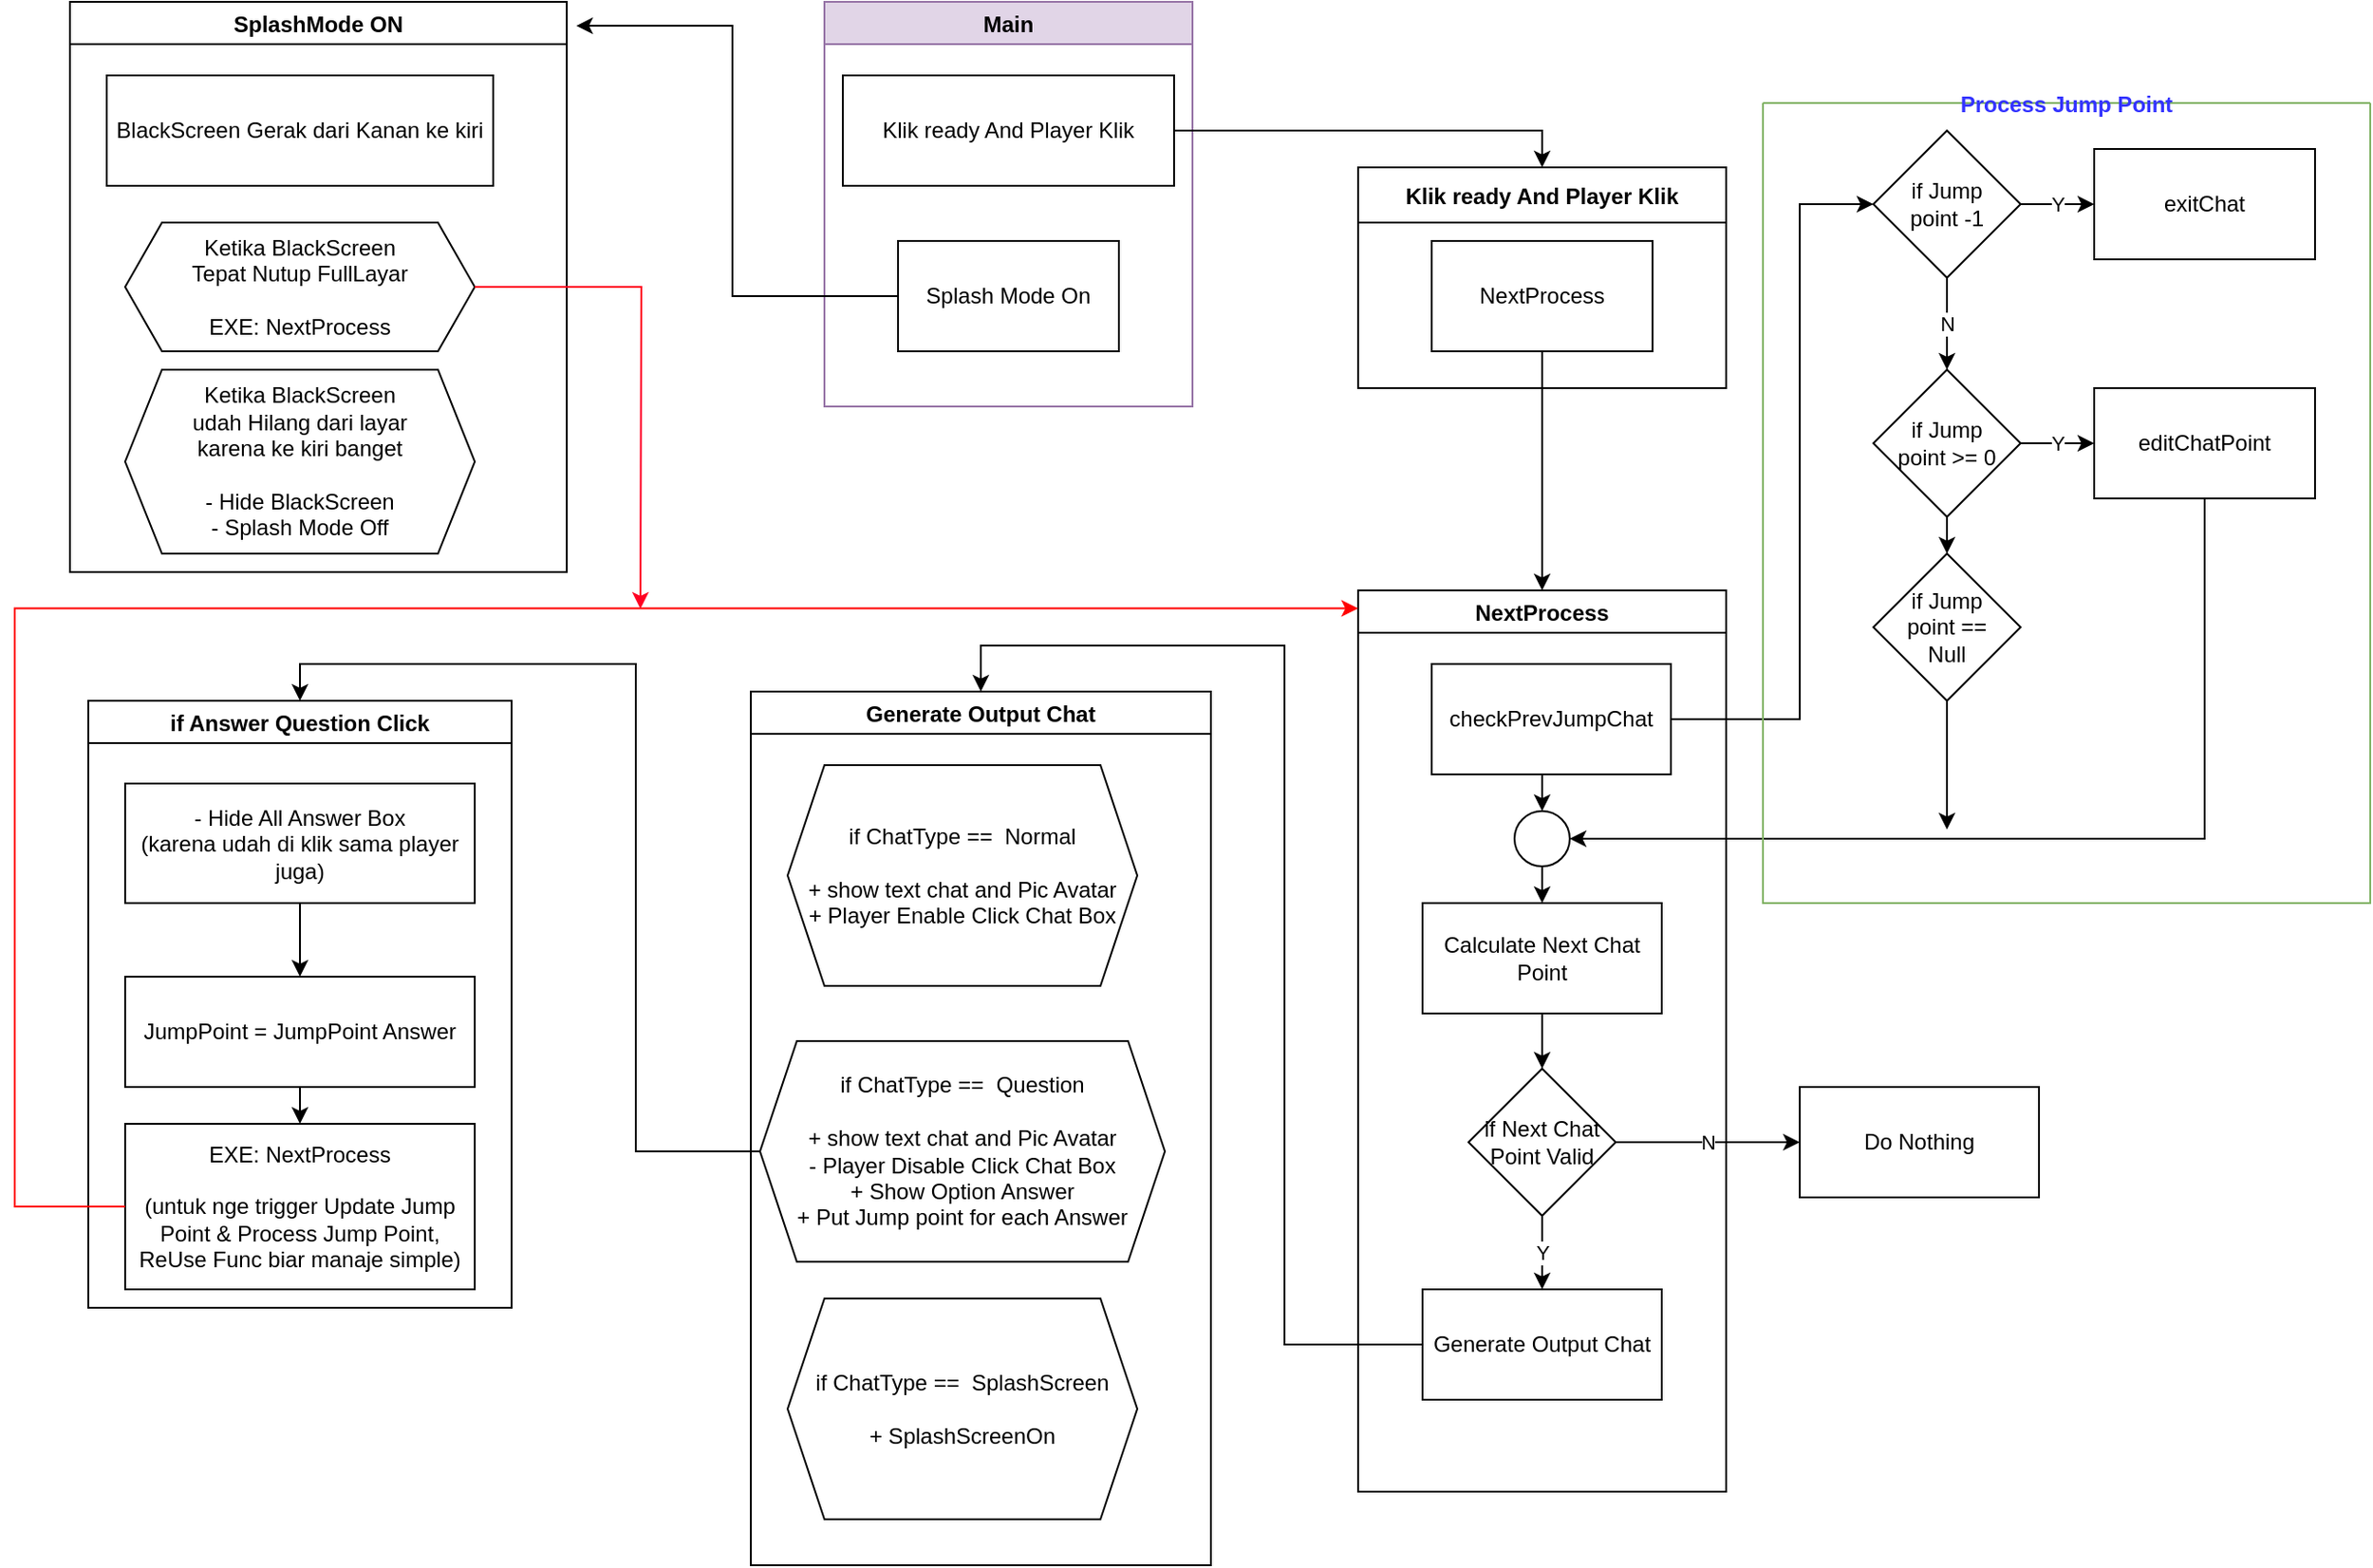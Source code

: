 <mxfile version="15.0.3" type="github">
  <diagram id="C5RBs43oDa-KdzZeNtuy" name="Page-1">
    <mxGraphModel dx="1973" dy="779" grid="1" gridSize="10" guides="1" tooltips="1" connect="1" arrows="1" fold="1" page="1" pageScale="1" pageWidth="827" pageHeight="1169" math="0" shadow="0">
      <root>
        <mxCell id="WIyWlLk6GJQsqaUBKTNV-0" />
        <mxCell id="WIyWlLk6GJQsqaUBKTNV-1" parent="WIyWlLk6GJQsqaUBKTNV-0" />
        <mxCell id="CT8sEvGk3rI5cgj4gR0R-0" value="Main" style="swimlane;fillColor=#e1d5e7;strokeColor=#9673a6;" vertex="1" parent="WIyWlLk6GJQsqaUBKTNV-1">
          <mxGeometry x="70" y="10" width="200" height="220" as="geometry" />
        </mxCell>
        <mxCell id="CT8sEvGk3rI5cgj4gR0R-1" value="Klik ready And Player Klik" style="rounded=0;whiteSpace=wrap;html=1;" vertex="1" parent="CT8sEvGk3rI5cgj4gR0R-0">
          <mxGeometry x="10" y="40" width="180" height="60" as="geometry" />
        </mxCell>
        <mxCell id="CT8sEvGk3rI5cgj4gR0R-2" value="Splash Mode On" style="rounded=0;whiteSpace=wrap;html=1;" vertex="1" parent="CT8sEvGk3rI5cgj4gR0R-0">
          <mxGeometry x="40" y="130" width="120" height="60" as="geometry" />
        </mxCell>
        <mxCell id="CT8sEvGk3rI5cgj4gR0R-3" value="&#xa;Klik ready And Player Klik&#xa;" style="swimlane;startSize=30;" vertex="1" parent="WIyWlLk6GJQsqaUBKTNV-1">
          <mxGeometry x="360" y="100" width="200" height="120" as="geometry" />
        </mxCell>
        <mxCell id="CT8sEvGk3rI5cgj4gR0R-6" value="&lt;div&gt;NextProcess&lt;/div&gt;" style="rounded=0;whiteSpace=wrap;html=1;" vertex="1" parent="CT8sEvGk3rI5cgj4gR0R-3">
          <mxGeometry x="40" y="40" width="120" height="60" as="geometry" />
        </mxCell>
        <mxCell id="CT8sEvGk3rI5cgj4gR0R-4" style="edgeStyle=orthogonalEdgeStyle;rounded=0;orthogonalLoop=1;jettySize=auto;html=1;exitX=1;exitY=0.5;exitDx=0;exitDy=0;entryX=0.5;entryY=0;entryDx=0;entryDy=0;" edge="1" parent="WIyWlLk6GJQsqaUBKTNV-1" source="CT8sEvGk3rI5cgj4gR0R-1" target="CT8sEvGk3rI5cgj4gR0R-3">
          <mxGeometry relative="1" as="geometry" />
        </mxCell>
        <mxCell id="CT8sEvGk3rI5cgj4gR0R-7" value="NextProcess" style="swimlane;" vertex="1" parent="WIyWlLk6GJQsqaUBKTNV-1">
          <mxGeometry x="360" y="330" width="200" height="490" as="geometry" />
        </mxCell>
        <mxCell id="CT8sEvGk3rI5cgj4gR0R-19" style="edgeStyle=orthogonalEdgeStyle;rounded=0;orthogonalLoop=1;jettySize=auto;html=1;exitX=0.5;exitY=1;exitDx=0;exitDy=0;entryX=0.5;entryY=0;entryDx=0;entryDy=0;" edge="1" parent="CT8sEvGk3rI5cgj4gR0R-7" source="CT8sEvGk3rI5cgj4gR0R-8" target="CT8sEvGk3rI5cgj4gR0R-18">
          <mxGeometry relative="1" as="geometry" />
        </mxCell>
        <mxCell id="CT8sEvGk3rI5cgj4gR0R-8" value="checkPrevJumpChat" style="rounded=0;whiteSpace=wrap;html=1;" vertex="1" parent="CT8sEvGk3rI5cgj4gR0R-7">
          <mxGeometry x="40" y="40" width="130" height="60" as="geometry" />
        </mxCell>
        <mxCell id="CT8sEvGk3rI5cgj4gR0R-30" style="edgeStyle=orthogonalEdgeStyle;rounded=0;orthogonalLoop=1;jettySize=auto;html=1;exitX=0.5;exitY=1;exitDx=0;exitDy=0;entryX=0.5;entryY=0;entryDx=0;entryDy=0;" edge="1" parent="CT8sEvGk3rI5cgj4gR0R-7" source="CT8sEvGk3rI5cgj4gR0R-18" target="CT8sEvGk3rI5cgj4gR0R-29">
          <mxGeometry relative="1" as="geometry" />
        </mxCell>
        <mxCell id="CT8sEvGk3rI5cgj4gR0R-18" value="" style="ellipse;whiteSpace=wrap;html=1;aspect=fixed;" vertex="1" parent="CT8sEvGk3rI5cgj4gR0R-7">
          <mxGeometry x="85" y="120" width="30" height="30" as="geometry" />
        </mxCell>
        <mxCell id="CT8sEvGk3rI5cgj4gR0R-32" style="edgeStyle=orthogonalEdgeStyle;rounded=0;orthogonalLoop=1;jettySize=auto;html=1;exitX=0.5;exitY=1;exitDx=0;exitDy=0;entryX=0.5;entryY=0;entryDx=0;entryDy=0;" edge="1" parent="CT8sEvGk3rI5cgj4gR0R-7" source="CT8sEvGk3rI5cgj4gR0R-29" target="CT8sEvGk3rI5cgj4gR0R-31">
          <mxGeometry relative="1" as="geometry" />
        </mxCell>
        <mxCell id="CT8sEvGk3rI5cgj4gR0R-29" value="Calculate Next Chat Point" style="rounded=0;whiteSpace=wrap;html=1;" vertex="1" parent="CT8sEvGk3rI5cgj4gR0R-7">
          <mxGeometry x="35" y="170" width="130" height="60" as="geometry" />
        </mxCell>
        <mxCell id="CT8sEvGk3rI5cgj4gR0R-35" value="Y" style="edgeStyle=orthogonalEdgeStyle;rounded=0;orthogonalLoop=1;jettySize=auto;html=1;exitX=0.5;exitY=1;exitDx=0;exitDy=0;entryX=0.5;entryY=0;entryDx=0;entryDy=0;" edge="1" parent="CT8sEvGk3rI5cgj4gR0R-7" source="CT8sEvGk3rI5cgj4gR0R-31" target="CT8sEvGk3rI5cgj4gR0R-34">
          <mxGeometry relative="1" as="geometry" />
        </mxCell>
        <mxCell id="CT8sEvGk3rI5cgj4gR0R-31" value="if Next Chat Point Valid" style="rhombus;whiteSpace=wrap;html=1;" vertex="1" parent="CT8sEvGk3rI5cgj4gR0R-7">
          <mxGeometry x="60" y="260" width="80" height="80" as="geometry" />
        </mxCell>
        <mxCell id="CT8sEvGk3rI5cgj4gR0R-34" value="Generate Output Chat" style="rounded=0;whiteSpace=wrap;html=1;" vertex="1" parent="CT8sEvGk3rI5cgj4gR0R-7">
          <mxGeometry x="35" y="380" width="130" height="60" as="geometry" />
        </mxCell>
        <mxCell id="CT8sEvGk3rI5cgj4gR0R-10" style="edgeStyle=orthogonalEdgeStyle;rounded=0;orthogonalLoop=1;jettySize=auto;html=1;exitX=0.5;exitY=1;exitDx=0;exitDy=0;" edge="1" parent="WIyWlLk6GJQsqaUBKTNV-1" source="CT8sEvGk3rI5cgj4gR0R-6" target="CT8sEvGk3rI5cgj4gR0R-7">
          <mxGeometry relative="1" as="geometry" />
        </mxCell>
        <mxCell id="CT8sEvGk3rI5cgj4gR0R-14" value="Y" style="edgeStyle=orthogonalEdgeStyle;rounded=0;orthogonalLoop=1;jettySize=auto;html=1;exitX=1;exitY=0.5;exitDx=0;exitDy=0;entryX=0;entryY=0.5;entryDx=0;entryDy=0;" edge="1" parent="WIyWlLk6GJQsqaUBKTNV-1" source="CT8sEvGk3rI5cgj4gR0R-11" target="CT8sEvGk3rI5cgj4gR0R-12">
          <mxGeometry relative="1" as="geometry" />
        </mxCell>
        <mxCell id="CT8sEvGk3rI5cgj4gR0R-17" value="N" style="edgeStyle=orthogonalEdgeStyle;rounded=0;orthogonalLoop=1;jettySize=auto;html=1;exitX=0.5;exitY=1;exitDx=0;exitDy=0;entryX=0.5;entryY=0;entryDx=0;entryDy=0;" edge="1" parent="WIyWlLk6GJQsqaUBKTNV-1" source="CT8sEvGk3rI5cgj4gR0R-11" target="CT8sEvGk3rI5cgj4gR0R-15">
          <mxGeometry relative="1" as="geometry" />
        </mxCell>
        <mxCell id="CT8sEvGk3rI5cgj4gR0R-11" value="&lt;div&gt;if Jump &lt;br&gt;&lt;/div&gt;&lt;div&gt;point -1&lt;/div&gt;" style="rhombus;whiteSpace=wrap;html=1;" vertex="1" parent="WIyWlLk6GJQsqaUBKTNV-1">
          <mxGeometry x="640" y="80" width="80" height="80" as="geometry" />
        </mxCell>
        <mxCell id="CT8sEvGk3rI5cgj4gR0R-12" value="exitChat" style="rounded=0;whiteSpace=wrap;html=1;" vertex="1" parent="WIyWlLk6GJQsqaUBKTNV-1">
          <mxGeometry x="760" y="90" width="120" height="60" as="geometry" />
        </mxCell>
        <mxCell id="CT8sEvGk3rI5cgj4gR0R-13" style="edgeStyle=orthogonalEdgeStyle;rounded=0;orthogonalLoop=1;jettySize=auto;html=1;exitX=1;exitY=0.5;exitDx=0;exitDy=0;entryX=0;entryY=0.5;entryDx=0;entryDy=0;" edge="1" parent="WIyWlLk6GJQsqaUBKTNV-1" source="CT8sEvGk3rI5cgj4gR0R-8" target="CT8sEvGk3rI5cgj4gR0R-11">
          <mxGeometry relative="1" as="geometry">
            <Array as="points">
              <mxPoint x="600" y="400" />
              <mxPoint x="600" y="120" />
            </Array>
          </mxGeometry>
        </mxCell>
        <mxCell id="CT8sEvGk3rI5cgj4gR0R-21" value="Y" style="edgeStyle=orthogonalEdgeStyle;rounded=0;orthogonalLoop=1;jettySize=auto;html=1;exitX=1;exitY=0.5;exitDx=0;exitDy=0;entryX=0;entryY=0.5;entryDx=0;entryDy=0;" edge="1" parent="WIyWlLk6GJQsqaUBKTNV-1" source="CT8sEvGk3rI5cgj4gR0R-15" target="CT8sEvGk3rI5cgj4gR0R-20">
          <mxGeometry relative="1" as="geometry" />
        </mxCell>
        <mxCell id="CT8sEvGk3rI5cgj4gR0R-23" style="edgeStyle=orthogonalEdgeStyle;rounded=0;orthogonalLoop=1;jettySize=auto;html=1;exitX=0.5;exitY=1;exitDx=0;exitDy=0;entryX=0.5;entryY=0;entryDx=0;entryDy=0;" edge="1" parent="WIyWlLk6GJQsqaUBKTNV-1" source="CT8sEvGk3rI5cgj4gR0R-15" target="CT8sEvGk3rI5cgj4gR0R-22">
          <mxGeometry relative="1" as="geometry" />
        </mxCell>
        <mxCell id="CT8sEvGk3rI5cgj4gR0R-15" value="&lt;div&gt;if Jump &lt;br&gt;&lt;/div&gt;&lt;div&gt;point &amp;gt;= 0 &lt;br&gt;&lt;/div&gt;" style="rhombus;whiteSpace=wrap;html=1;" vertex="1" parent="WIyWlLk6GJQsqaUBKTNV-1">
          <mxGeometry x="640" y="210" width="80" height="80" as="geometry" />
        </mxCell>
        <mxCell id="CT8sEvGk3rI5cgj4gR0R-27" style="edgeStyle=orthogonalEdgeStyle;rounded=0;orthogonalLoop=1;jettySize=auto;html=1;exitX=0.5;exitY=1;exitDx=0;exitDy=0;entryX=1;entryY=0.5;entryDx=0;entryDy=0;" edge="1" parent="WIyWlLk6GJQsqaUBKTNV-1" source="CT8sEvGk3rI5cgj4gR0R-20" target="CT8sEvGk3rI5cgj4gR0R-18">
          <mxGeometry relative="1" as="geometry" />
        </mxCell>
        <mxCell id="CT8sEvGk3rI5cgj4gR0R-20" value="editChatPoint" style="rounded=0;whiteSpace=wrap;html=1;" vertex="1" parent="WIyWlLk6GJQsqaUBKTNV-1">
          <mxGeometry x="760" y="220" width="120" height="60" as="geometry" />
        </mxCell>
        <mxCell id="CT8sEvGk3rI5cgj4gR0R-28" style="edgeStyle=orthogonalEdgeStyle;rounded=0;orthogonalLoop=1;jettySize=auto;html=1;exitX=0.5;exitY=1;exitDx=0;exitDy=0;" edge="1" parent="WIyWlLk6GJQsqaUBKTNV-1" source="CT8sEvGk3rI5cgj4gR0R-22">
          <mxGeometry relative="1" as="geometry">
            <mxPoint x="680" y="460" as="targetPoint" />
          </mxGeometry>
        </mxCell>
        <mxCell id="CT8sEvGk3rI5cgj4gR0R-22" value="&lt;div&gt;if Jump &lt;br&gt;&lt;/div&gt;&lt;div&gt;point == &lt;br&gt;&lt;/div&gt;&lt;div&gt;Null &lt;br&gt;&lt;/div&gt;" style="rhombus;whiteSpace=wrap;html=1;" vertex="1" parent="WIyWlLk6GJQsqaUBKTNV-1">
          <mxGeometry x="640" y="310" width="80" height="80" as="geometry" />
        </mxCell>
        <mxCell id="CT8sEvGk3rI5cgj4gR0R-36" value="Do Nothing" style="rounded=0;whiteSpace=wrap;html=1;" vertex="1" parent="WIyWlLk6GJQsqaUBKTNV-1">
          <mxGeometry x="600" y="600" width="130" height="60" as="geometry" />
        </mxCell>
        <mxCell id="CT8sEvGk3rI5cgj4gR0R-37" value="&lt;div&gt;N&lt;/div&gt;" style="edgeStyle=orthogonalEdgeStyle;rounded=0;orthogonalLoop=1;jettySize=auto;html=1;exitX=1;exitY=0.5;exitDx=0;exitDy=0;entryX=0;entryY=0.5;entryDx=0;entryDy=0;" edge="1" parent="WIyWlLk6GJQsqaUBKTNV-1" source="CT8sEvGk3rI5cgj4gR0R-31" target="CT8sEvGk3rI5cgj4gR0R-36">
          <mxGeometry relative="1" as="geometry" />
        </mxCell>
        <mxCell id="CT8sEvGk3rI5cgj4gR0R-38" value="Generate Output Chat" style="swimlane;" vertex="1" parent="WIyWlLk6GJQsqaUBKTNV-1">
          <mxGeometry x="30" y="385" width="250" height="475" as="geometry" />
        </mxCell>
        <mxCell id="CT8sEvGk3rI5cgj4gR0R-40" value="if ChatType ==&amp;nbsp; Normal&lt;br&gt;&lt;br&gt;&lt;div&gt;+ show text chat and Pic Avatar&lt;/div&gt;&lt;div&gt;+ Player Enable Click Chat Box&lt;br&gt;&lt;/div&gt;" style="shape=hexagon;perimeter=hexagonPerimeter2;whiteSpace=wrap;html=1;fixedSize=1;" vertex="1" parent="CT8sEvGk3rI5cgj4gR0R-38">
          <mxGeometry x="20" y="40" width="190" height="120" as="geometry" />
        </mxCell>
        <mxCell id="CT8sEvGk3rI5cgj4gR0R-41" value="if ChatType ==&amp;nbsp; Question&lt;br&gt;&lt;br&gt;&lt;div&gt;+ show text chat and Pic Avatar&lt;/div&gt;&lt;div&gt;- Player Disable Click Chat Box&lt;/div&gt;&lt;div&gt;+ Show Option Answer&lt;br&gt;+ Put Jump point for each Answer&lt;br&gt;&lt;/div&gt;" style="shape=hexagon;perimeter=hexagonPerimeter2;whiteSpace=wrap;html=1;fixedSize=1;" vertex="1" parent="CT8sEvGk3rI5cgj4gR0R-38">
          <mxGeometry x="5" y="190" width="220" height="120" as="geometry" />
        </mxCell>
        <mxCell id="CT8sEvGk3rI5cgj4gR0R-51" value="if ChatType ==&amp;nbsp; SplashScreen&lt;br&gt;&lt;br&gt;&lt;div&gt;+ SplashScreenOn&lt;/div&gt;" style="shape=hexagon;perimeter=hexagonPerimeter2;whiteSpace=wrap;html=1;fixedSize=1;" vertex="1" parent="CT8sEvGk3rI5cgj4gR0R-38">
          <mxGeometry x="20" y="330" width="190" height="120" as="geometry" />
        </mxCell>
        <mxCell id="CT8sEvGk3rI5cgj4gR0R-39" style="edgeStyle=orthogonalEdgeStyle;rounded=0;orthogonalLoop=1;jettySize=auto;html=1;exitX=0;exitY=0.5;exitDx=0;exitDy=0;entryX=0.5;entryY=0;entryDx=0;entryDy=0;" edge="1" parent="WIyWlLk6GJQsqaUBKTNV-1" source="CT8sEvGk3rI5cgj4gR0R-34" target="CT8sEvGk3rI5cgj4gR0R-38">
          <mxGeometry relative="1" as="geometry">
            <Array as="points">
              <mxPoint x="320" y="740" />
              <mxPoint x="320" y="360" />
              <mxPoint x="155" y="360" />
            </Array>
          </mxGeometry>
        </mxCell>
        <mxCell id="CT8sEvGk3rI5cgj4gR0R-42" value="if Answer Question Click" style="swimlane;" vertex="1" parent="WIyWlLk6GJQsqaUBKTNV-1">
          <mxGeometry x="-330" y="390" width="230" height="330" as="geometry" />
        </mxCell>
        <mxCell id="CT8sEvGk3rI5cgj4gR0R-49" style="edgeStyle=orthogonalEdgeStyle;rounded=0;orthogonalLoop=1;jettySize=auto;html=1;exitX=0.5;exitY=1;exitDx=0;exitDy=0;entryX=0.5;entryY=0;entryDx=0;entryDy=0;" edge="1" parent="CT8sEvGk3rI5cgj4gR0R-42" source="CT8sEvGk3rI5cgj4gR0R-44" target="CT8sEvGk3rI5cgj4gR0R-48">
          <mxGeometry relative="1" as="geometry" />
        </mxCell>
        <mxCell id="CT8sEvGk3rI5cgj4gR0R-44" value="JumpPoint = JumpPoint Answer" style="rounded=0;whiteSpace=wrap;html=1;" vertex="1" parent="CT8sEvGk3rI5cgj4gR0R-42">
          <mxGeometry x="20" y="150" width="190" height="60" as="geometry" />
        </mxCell>
        <mxCell id="CT8sEvGk3rI5cgj4gR0R-47" style="edgeStyle=orthogonalEdgeStyle;rounded=0;orthogonalLoop=1;jettySize=auto;html=1;exitX=0.5;exitY=1;exitDx=0;exitDy=0;entryX=0.5;entryY=0;entryDx=0;entryDy=0;" edge="1" parent="CT8sEvGk3rI5cgj4gR0R-42" source="CT8sEvGk3rI5cgj4gR0R-46" target="CT8sEvGk3rI5cgj4gR0R-44">
          <mxGeometry relative="1" as="geometry" />
        </mxCell>
        <mxCell id="CT8sEvGk3rI5cgj4gR0R-46" value="- Hide All Answer Box&lt;br&gt;(karena udah di klik sama player juga)" style="rounded=0;whiteSpace=wrap;html=1;" vertex="1" parent="CT8sEvGk3rI5cgj4gR0R-42">
          <mxGeometry x="20" y="45" width="190" height="65" as="geometry" />
        </mxCell>
        <mxCell id="CT8sEvGk3rI5cgj4gR0R-48" value="&lt;div&gt;EXE: NextProcess&lt;br&gt;&lt;br&gt;(untuk nge trigger Update Jump Point &amp;amp; Process Jump Point,&lt;br&gt;ReUse Func biar manaje simple)&lt;/div&gt;" style="rounded=0;whiteSpace=wrap;html=1;" vertex="1" parent="CT8sEvGk3rI5cgj4gR0R-42">
          <mxGeometry x="20" y="230" width="190" height="90" as="geometry" />
        </mxCell>
        <mxCell id="CT8sEvGk3rI5cgj4gR0R-45" style="edgeStyle=orthogonalEdgeStyle;rounded=0;orthogonalLoop=1;jettySize=auto;html=1;exitX=0;exitY=0.5;exitDx=0;exitDy=0;entryX=0.5;entryY=0;entryDx=0;entryDy=0;" edge="1" parent="WIyWlLk6GJQsqaUBKTNV-1" source="CT8sEvGk3rI5cgj4gR0R-41" target="CT8sEvGk3rI5cgj4gR0R-42">
          <mxGeometry relative="1" as="geometry" />
        </mxCell>
        <mxCell id="CT8sEvGk3rI5cgj4gR0R-50" style="edgeStyle=orthogonalEdgeStyle;rounded=0;orthogonalLoop=1;jettySize=auto;html=1;exitX=0;exitY=0.5;exitDx=0;exitDy=0;entryX=0;entryY=0.02;entryDx=0;entryDy=0;entryPerimeter=0;strokeColor=#FF0000;" edge="1" parent="WIyWlLk6GJQsqaUBKTNV-1" source="CT8sEvGk3rI5cgj4gR0R-48" target="CT8sEvGk3rI5cgj4gR0R-7">
          <mxGeometry relative="1" as="geometry">
            <Array as="points">
              <mxPoint x="-370" y="665" />
              <mxPoint x="-370" y="340" />
            </Array>
          </mxGeometry>
        </mxCell>
        <mxCell id="CT8sEvGk3rI5cgj4gR0R-53" value="SplashMode ON" style="swimlane;" vertex="1" parent="WIyWlLk6GJQsqaUBKTNV-1">
          <mxGeometry x="-340" y="10" width="270" height="310" as="geometry" />
        </mxCell>
        <mxCell id="CT8sEvGk3rI5cgj4gR0R-55" value="BlackScreen Gerak dari Kanan ke kiri" style="rounded=0;whiteSpace=wrap;html=1;" vertex="1" parent="CT8sEvGk3rI5cgj4gR0R-53">
          <mxGeometry x="20" y="40" width="210" height="60" as="geometry" />
        </mxCell>
        <mxCell id="CT8sEvGk3rI5cgj4gR0R-56" value="Ketika BlackScreen &lt;br&gt;Tepat Nutup FullLayar&lt;br&gt;&lt;br&gt;EXE: NextProcess" style="shape=hexagon;perimeter=hexagonPerimeter2;whiteSpace=wrap;html=1;fixedSize=1;" vertex="1" parent="CT8sEvGk3rI5cgj4gR0R-53">
          <mxGeometry x="30" y="120" width="190" height="70" as="geometry" />
        </mxCell>
        <mxCell id="CT8sEvGk3rI5cgj4gR0R-58" value="Ketika BlackScreen &lt;br&gt;&lt;div&gt;udah Hilang dari layar &lt;br&gt;&lt;/div&gt;&lt;div&gt;karena ke kiri banget&lt;/div&gt;&lt;br&gt;- Hide BlackScreen&lt;br&gt;- Splash Mode Off" style="shape=hexagon;perimeter=hexagonPerimeter2;whiteSpace=wrap;html=1;fixedSize=1;" vertex="1" parent="CT8sEvGk3rI5cgj4gR0R-53">
          <mxGeometry x="30" y="200" width="190" height="100" as="geometry" />
        </mxCell>
        <mxCell id="CT8sEvGk3rI5cgj4gR0R-59" style="edgeStyle=orthogonalEdgeStyle;rounded=0;orthogonalLoop=1;jettySize=auto;html=1;exitX=0;exitY=0.5;exitDx=0;exitDy=0;entryX=1.019;entryY=0.042;entryDx=0;entryDy=0;entryPerimeter=0;strokeColor=#000000;" edge="1" parent="WIyWlLk6GJQsqaUBKTNV-1" source="CT8sEvGk3rI5cgj4gR0R-2" target="CT8sEvGk3rI5cgj4gR0R-53">
          <mxGeometry relative="1" as="geometry" />
        </mxCell>
        <mxCell id="CT8sEvGk3rI5cgj4gR0R-60" style="edgeStyle=orthogonalEdgeStyle;rounded=0;orthogonalLoop=1;jettySize=auto;html=1;exitX=1;exitY=0.5;exitDx=0;exitDy=0;strokeColor=#FF0022;" edge="1" parent="WIyWlLk6GJQsqaUBKTNV-1" source="CT8sEvGk3rI5cgj4gR0R-56">
          <mxGeometry relative="1" as="geometry">
            <mxPoint x="-30" y="340" as="targetPoint" />
          </mxGeometry>
        </mxCell>
        <mxCell id="CT8sEvGk3rI5cgj4gR0R-61" value="Process Jump Point" style="swimlane;startSize=0;fillColor=#d5e8d4;strokeColor=#82b366;fontColor=#3333FF;" vertex="1" parent="WIyWlLk6GJQsqaUBKTNV-1">
          <mxGeometry x="580" y="65" width="330" height="435" as="geometry" />
        </mxCell>
      </root>
    </mxGraphModel>
  </diagram>
</mxfile>
